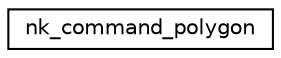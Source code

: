 digraph "Graphical Class Hierarchy"
{
 // LATEX_PDF_SIZE
  edge [fontname="Helvetica",fontsize="10",labelfontname="Helvetica",labelfontsize="10"];
  node [fontname="Helvetica",fontsize="10",shape=record];
  rankdir="LR";
  Node0 [label="nk_command_polygon",height=0.2,width=0.4,color="black", fillcolor="white", style="filled",URL="$structnk__command__polygon.html",tooltip=" "];
}

